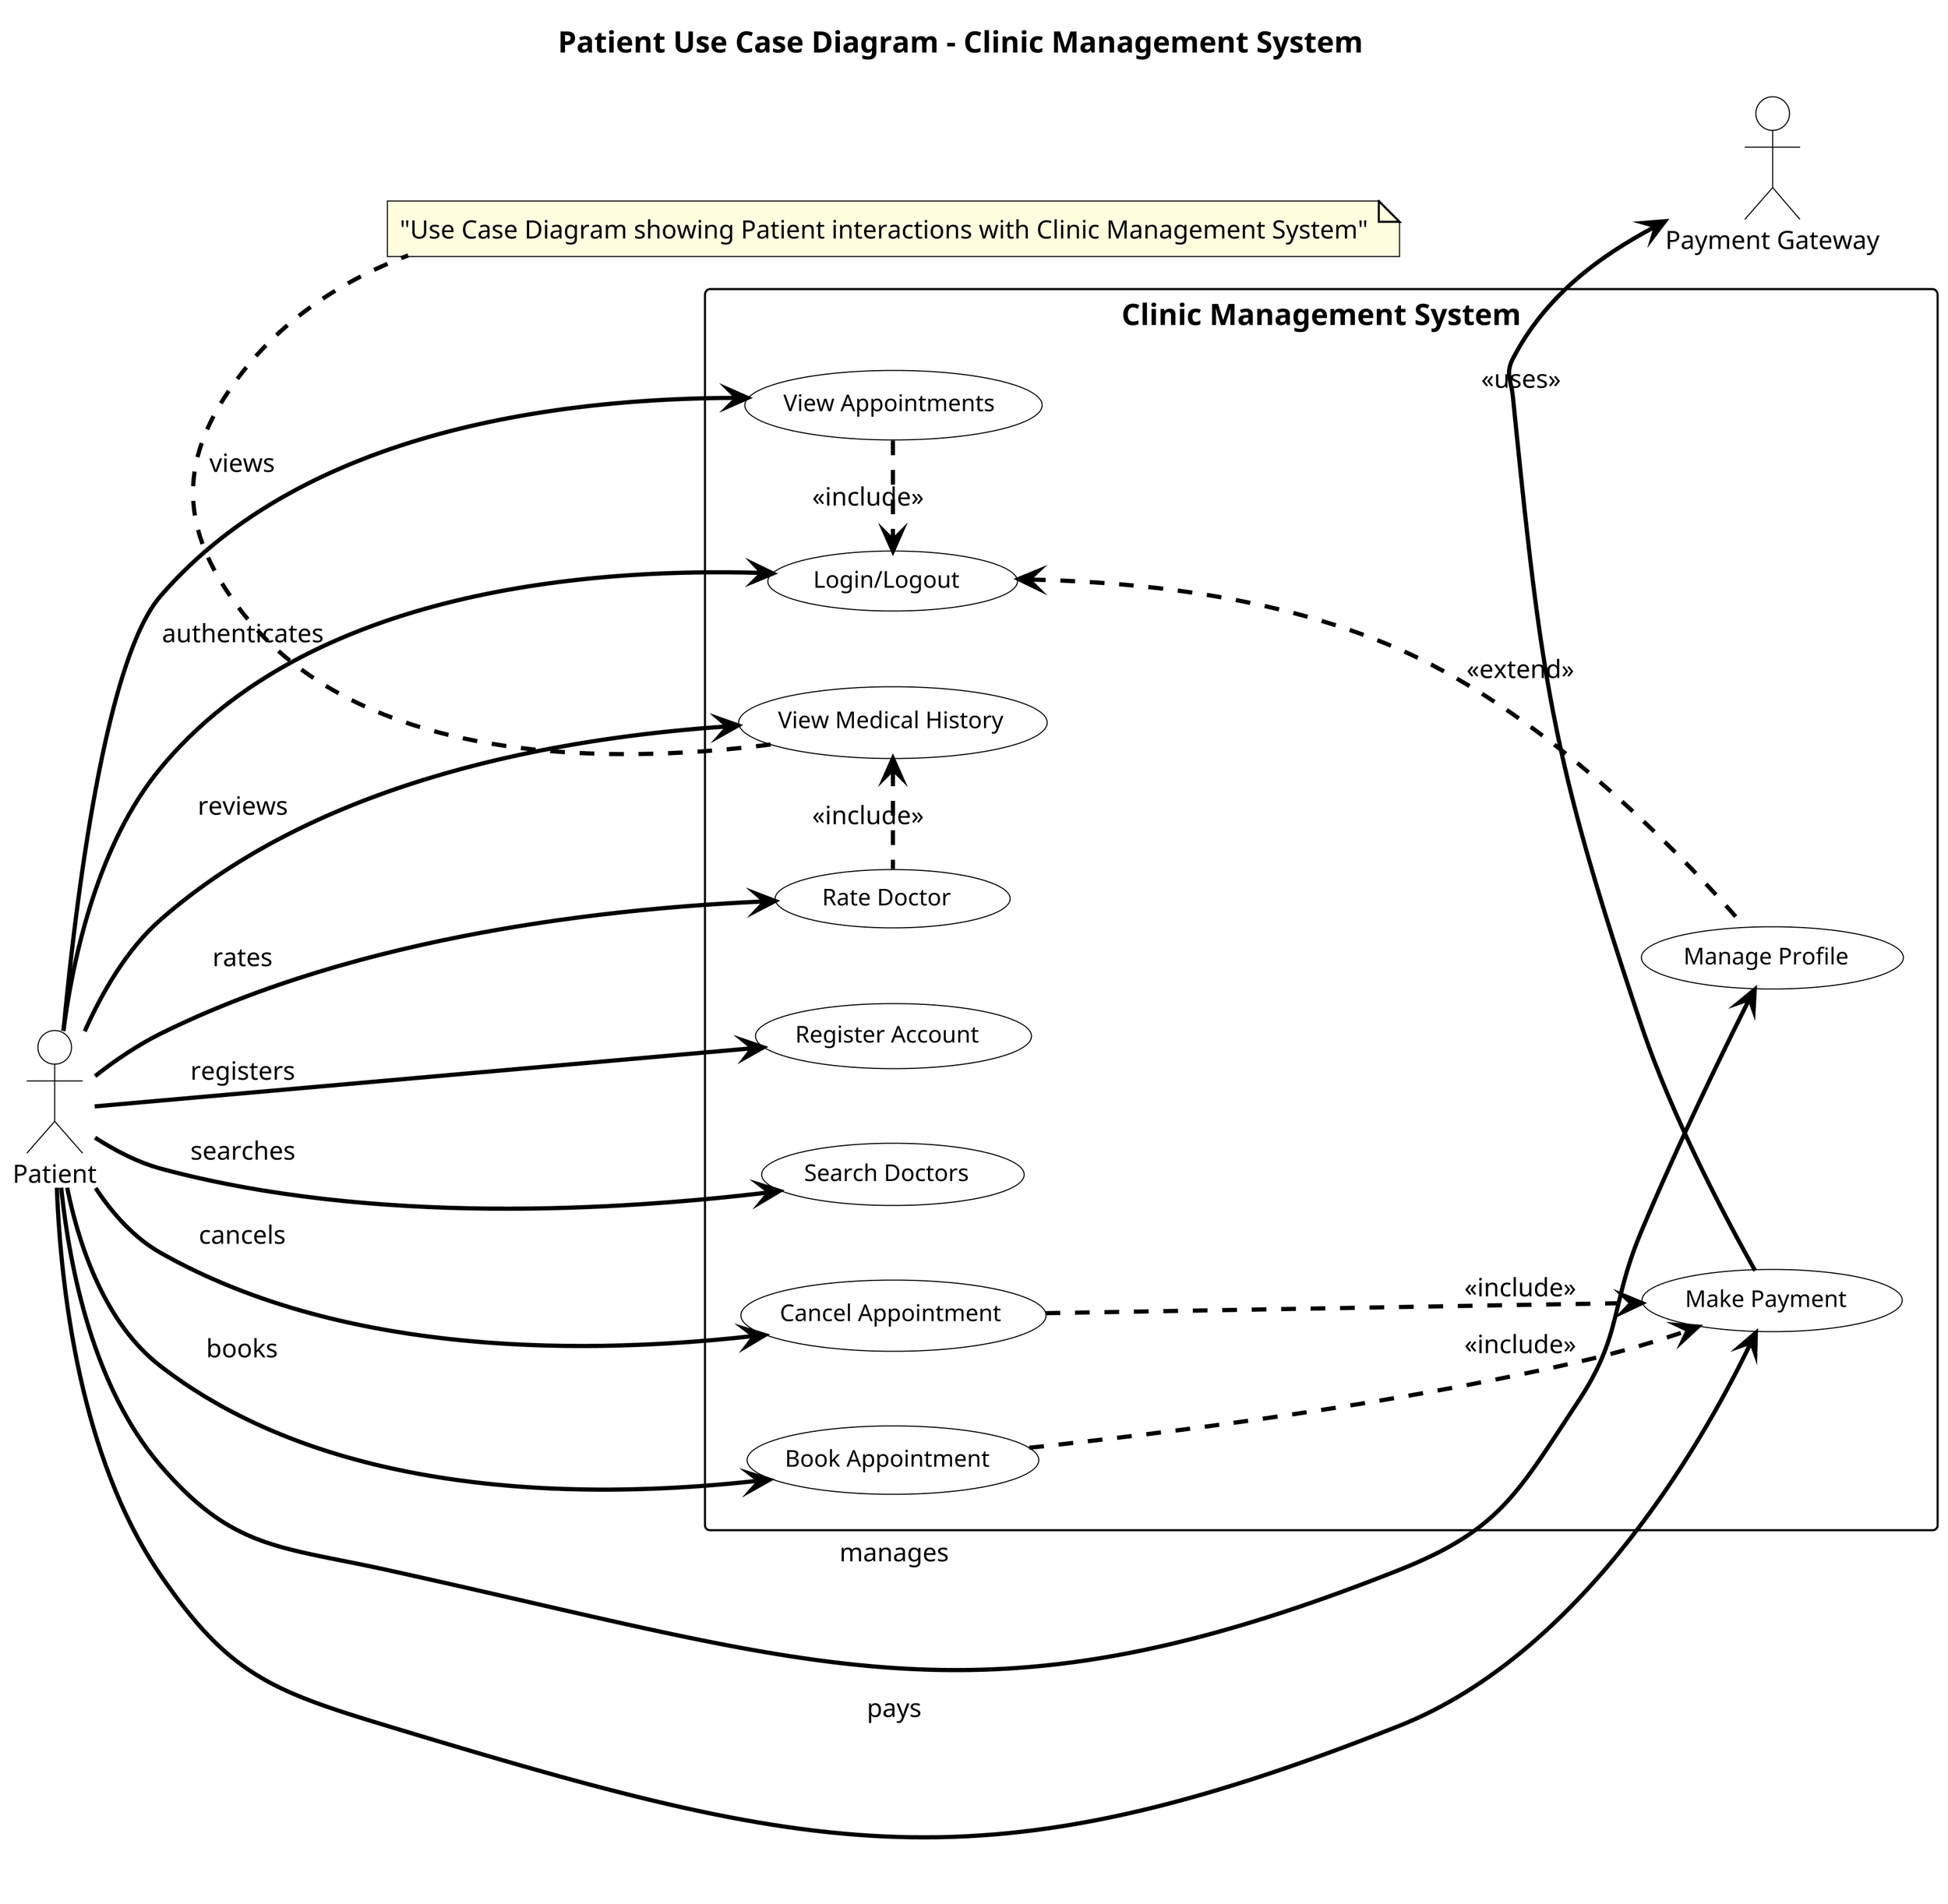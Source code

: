 @startuml
!define RECTANGLE_WIDTH 800
!define RECTANGLE_HEIGHT 600

scale 1.2
skinparam dpi 300
skinparam defaultFontSize 12
skinparam usecase {
  BackgroundColor White
  BorderColor Black
  FontSize 11
  ArrowColor Black
  ArrowThickness 2
}
skinparam actor {
  BackgroundColor White
  BorderColor Black
  FontSize 12
}
skinparam rectangle {
  BackgroundColor White
  BorderColor Black
  FontSize 14
}
skinparam arrow {
  Color Black
  Thickness 2
}
skinparam note {
  BackgroundColor LightYellow
  BorderColor Black
}

title "Patient Use Case Diagram - Clinic Management System"

left to right direction

actor "Patient" as P
actor "Payment Gateway" as PG

rectangle "Clinic Management System" as CMS {
  usecase "Register Account" as UC1
  usecase "Login/Logout" as UC2
  usecase "Manage Profile" as UC3
  usecase "Search Doctors" as UC4
  usecase "Book Appointment" as UC5
  usecase "View Appointments" as UC6
  usecase "Cancel Appointment" as UC7
  usecase "Make Payment" as UC8
  usecase "Rate Doctor" as UC9
  usecase "View Medical History" as UC10
}

' Authentication & Registration
P --> UC1 : "registers"
P --> UC2 : "authenticates"

' Profile Management
P --> UC3 : "manages"

' Doctor Services
P --> UC4 : "searches"

' Appointment Services
P --> UC5 : "books"
P --> UC6 : "views"
P --> UC7 : "cancels"

' Payment & Rating
P --> UC8 : "pays"
P --> UC9 : "rates"

' History
P --> UC10 : "reviews"

' System Dependencies
UC3 .up.> UC2 : <<extend>>
UC5 .down.> UC8 : <<include>>
UC7 .down.> UC8 : <<include>>
UC6 .right.> UC2 : <<include>>
UC9 .left.> UC10 : <<include>>

' External Integration
UC8 -right-> PG : <<uses>>

note bottom : "Use Case Diagram showing Patient interactions with Clinic Management System"

@enduml 
